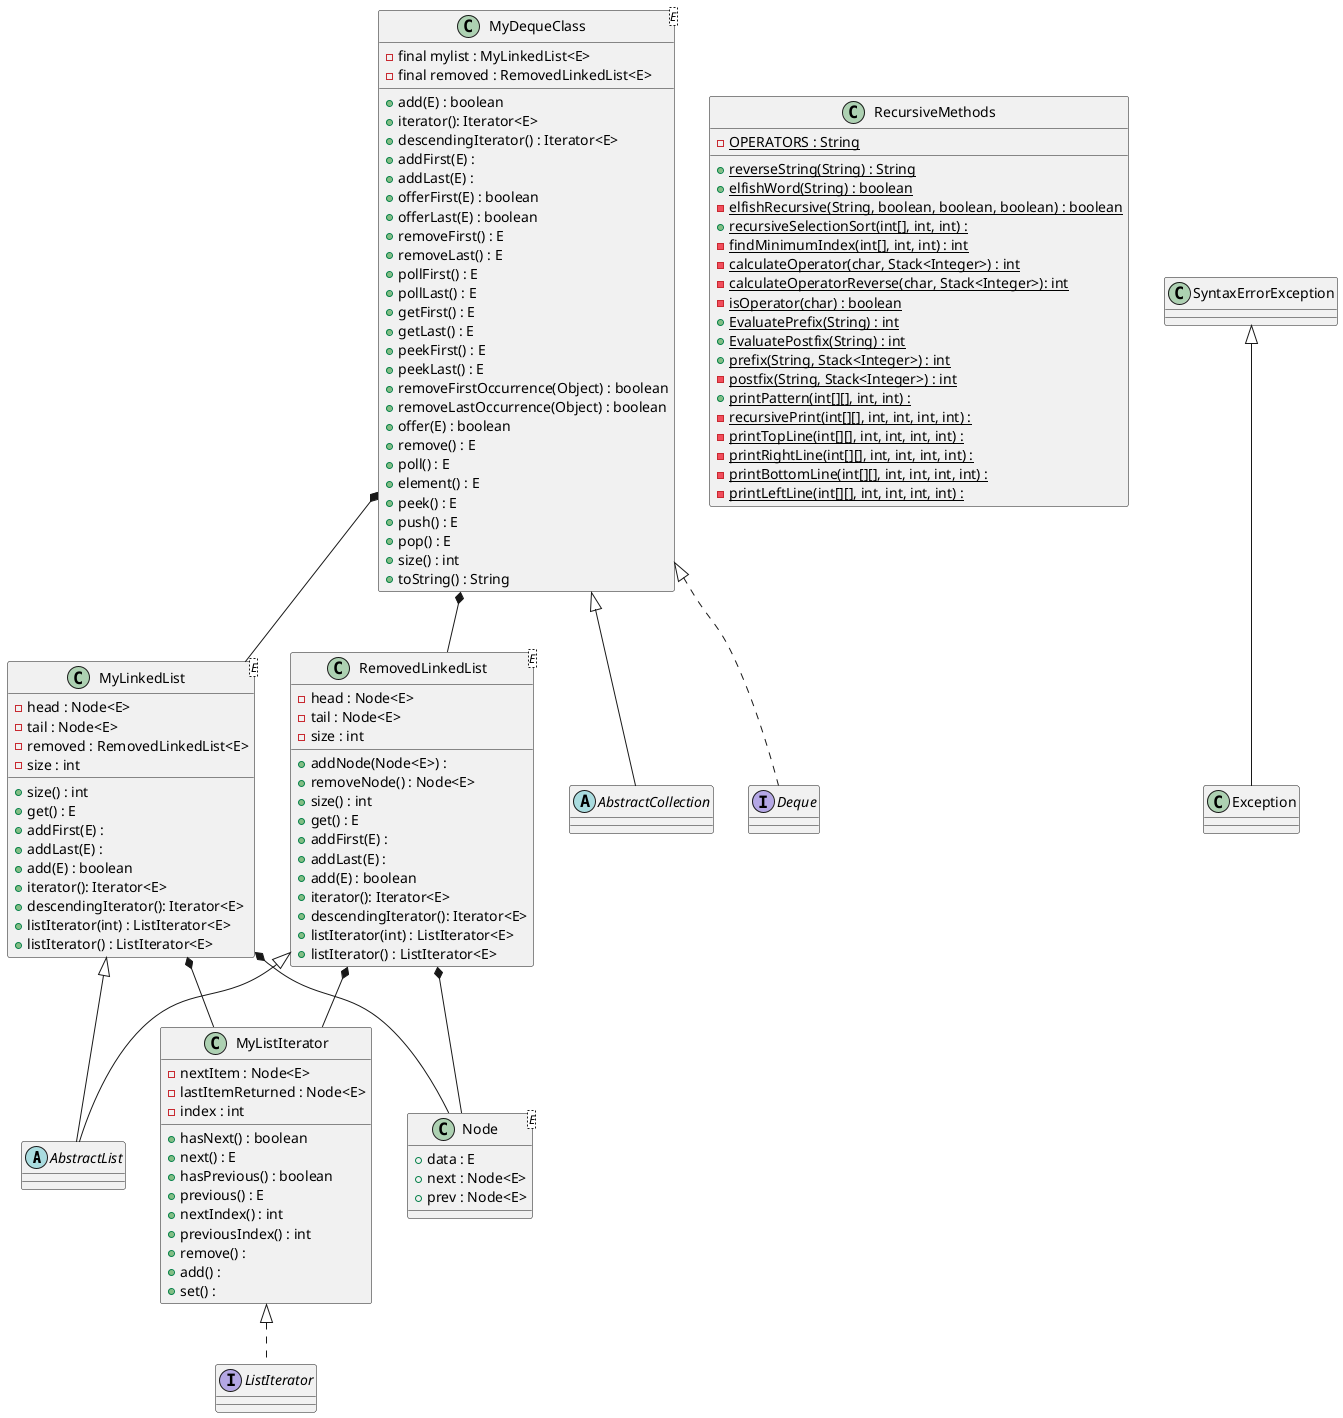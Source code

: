 @startuml
abstract class AbstractList
abstract class AbstractCollection
interface Deque
interface ListIterator

class RecursiveMethods{
    +{static} reverseString(String) : String
    +{static} elfishWord(String) : boolean
    -{static} elfishRecursive(String, boolean, boolean, boolean) : boolean
    +{static} recursiveSelectionSort(int[], int, int) :
    -{static} findMinimumIndex(int[], int, int) : int
    -{static} OPERATORS : String
    -{static} calculateOperator(char, Stack<Integer>) : int
    -{static} calculateOperatorReverse(char, Stack<Integer>): int
    -{static} isOperator(char) : boolean
    +{static} EvaluatePrefix(String) : int
    +{static} EvaluatePostfix(String) : int
    +{static} prefix(String, Stack<Integer>) : int
    -{static} postfix(String, Stack<Integer>) : int
    +{static} printPattern(int[][], int, int) :
    -{static} recursivePrint(int[][], int, int, int, int) :
    -{static} printTopLine(int[][], int, int, int, int) :
    -{static} printRightLine(int[][], int, int, int, int) :
    -{static} printBottomLine(int[][], int, int, int, int) :
    -{static} printLeftLine(int[][], int, int, int, int) :
}

class MyDequeClass<E>{
    -final mylist : MyLinkedList<E>
    -final removed : RemovedLinkedList<E>
    +add(E) : boolean
    +iterator(): Iterator<E>
    +descendingIterator() : Iterator<E>
    +addFirst(E) :
    +addLast(E) :
    +offerFirst(E) : boolean
    +offerLast(E) : boolean
    +removeFirst() : E
    +removeLast() : E
    +pollFirst() : E
    +pollLast() : E
    +getFirst() : E
    +getLast() : E
    +peekFirst() : E
    +peekLast() : E
    +removeFirstOccurrence(Object) : boolean
    +removeLastOccurrence(Object) : boolean
    +offer(E) : boolean
    +remove() : E
    +poll() : E
    +element() : E
    +peek() : E
    +push() : E
    +pop() : E
    +size() : int
    +toString() : String
}

class MyLinkedList<E>{
    -head : Node<E>
    -tail : Node<E>
    -removed : RemovedLinkedList<E>
    -size : int
    +size() : int
    +get() : E
    +addFirst(E) :
    +addLast(E) :
    +add(E) : boolean
    +iterator(): Iterator<E>
    +descendingIterator(): Iterator<E>
    +listIterator(int) : ListIterator<E>
    +listIterator() : ListIterator<E>
}

class MyListIterator{
    -nextItem : Node<E>
    -lastItemReturned : Node<E>
    -index : int
    +hasNext() : boolean
    +next() : E
    +hasPrevious() : boolean
    +previous() : E
    +nextIndex() : int
    +previousIndex() : int
    +remove() :
    +add() :
    +set() :
}

class RemovedLinkedList<E>{
    -head : Node<E>
    -tail : Node<E>
    -size : int
    +addNode(Node<E>) :
    +removeNode() : Node<E>
    +size() : int
    +get() : E
    +addFirst(E) :
    +addLast(E) :
    +add(E) : boolean
    +iterator(): Iterator<E>
    +descendingIterator(): Iterator<E>
    +listIterator(int) : ListIterator<E>
    +listIterator() : ListIterator<E>
}

class Node<E>{
    +data : E
    +next : Node<E>
    +prev : Node<E>
}

MyListIterator <|.. ListIterator
MyLinkedList <|-- AbstractList
RemovedLinkedList <|-- AbstractList
MyLinkedList *-- Node
MyLinkedList *-- MyListIterator
RemovedLinkedList *-- Node
RemovedLinkedList *-- MyListIterator

MyDequeClass *-- RemovedLinkedList
MyDequeClass *-- MyLinkedList
MyDequeClass <|-- AbstractCollection
MyDequeClass <|.. Deque

class SyntaxErrorException{
}

SyntaxErrorException <|-- Exception
@enduml
